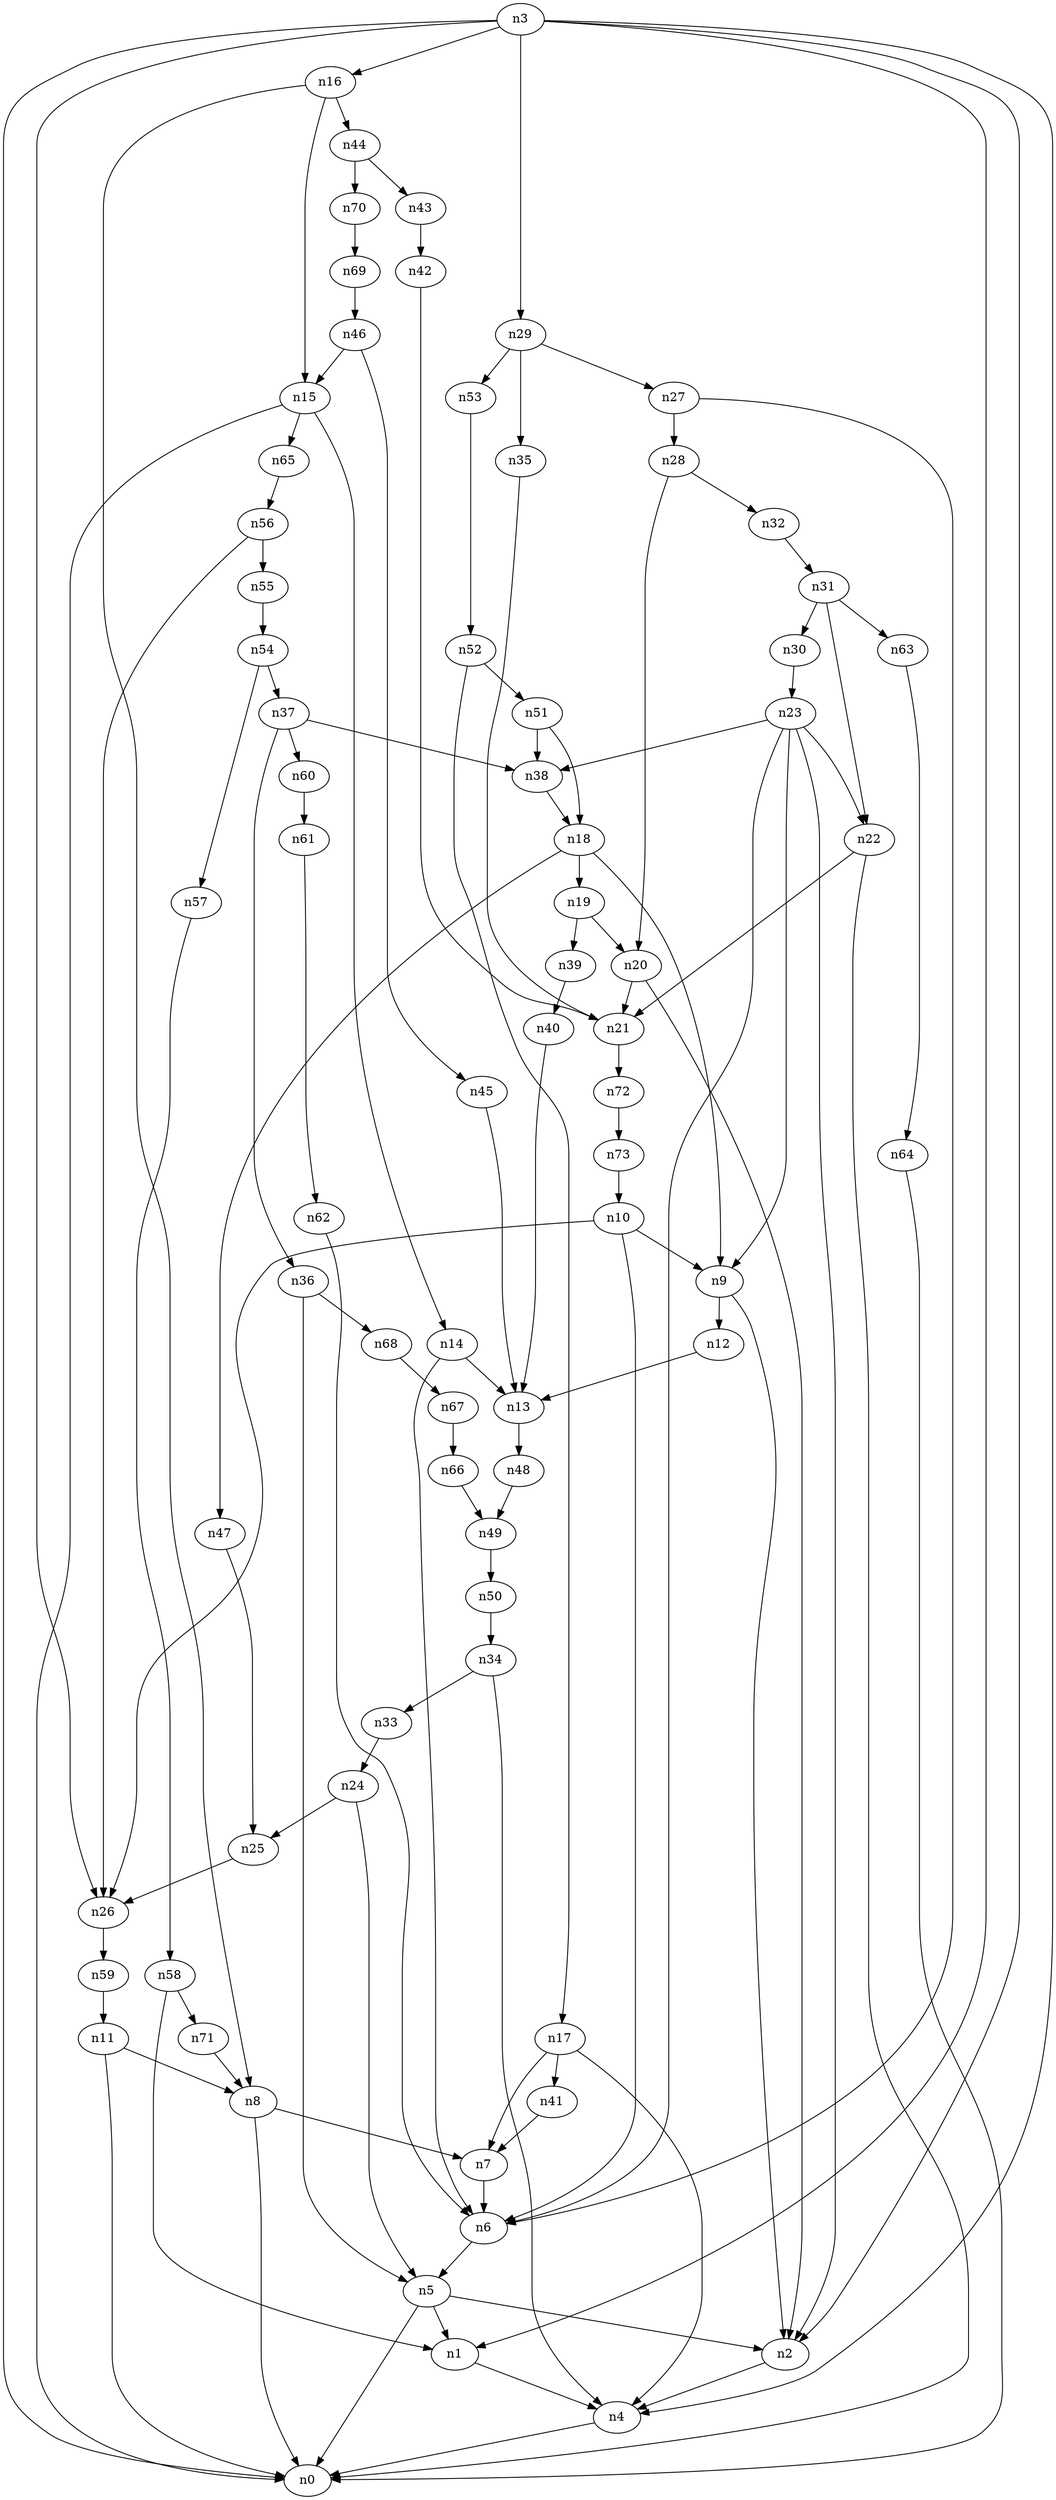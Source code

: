 digraph G {
	n1 -> n4	 [_graphml_id=e4];
	n2 -> n4	 [_graphml_id=e7];
	n3 -> n0	 [_graphml_id=e0];
	n3 -> n1	 [_graphml_id=e3];
	n3 -> n2	 [_graphml_id=e6];
	n3 -> n4	 [_graphml_id=e106];
	n3 -> n16	 [_graphml_id=e27];
	n3 -> n26	 [_graphml_id=e86];
	n3 -> n29	 [_graphml_id=e46];
	n4 -> n0	 [_graphml_id=e1];
	n5 -> n0	 [_graphml_id=e2];
	n5 -> n1	 [_graphml_id=e5];
	n5 -> n2	 [_graphml_id=e8];
	n6 -> n5	 [_graphml_id=e9];
	n7 -> n6	 [_graphml_id=e10];
	n8 -> n0	 [_graphml_id=e12];
	n8 -> n7	 [_graphml_id=e11];
	n9 -> n2	 [_graphml_id=e13];
	n9 -> n12	 [_graphml_id=e18];
	n10 -> n6	 [_graphml_id=e15];
	n10 -> n9	 [_graphml_id=e14];
	n10 -> n26	 [_graphml_id=e41];
	n11 -> n0	 [_graphml_id=e16];
	n11 -> n8	 [_graphml_id=e17];
	n12 -> n13	 [_graphml_id=e19];
	n13 -> n48	 [_graphml_id=e77];
	n14 -> n6	 [_graphml_id=e21];
	n14 -> n13	 [_graphml_id=e20];
	n15 -> n0	 [_graphml_id=e22];
	n15 -> n14	 [_graphml_id=e37];
	n15 -> n65	 [_graphml_id=e105];
	n16 -> n8	 [_graphml_id=e24];
	n16 -> n15	 [_graphml_id=e23];
	n16 -> n44	 [_graphml_id=e70];
	n17 -> n4	 [_graphml_id=e25];
	n17 -> n7	 [_graphml_id=e26];
	n17 -> n41	 [_graphml_id=e64];
	n18 -> n9	 [_graphml_id=e28];
	n18 -> n19	 [_graphml_id=e29];
	n18 -> n47	 [_graphml_id=e74];
	n19 -> n20	 [_graphml_id=e30];
	n19 -> n39	 [_graphml_id=e61];
	n20 -> n2	 [_graphml_id=e31];
	n20 -> n21	 [_graphml_id=e32];
	n21 -> n72	 [_graphml_id=e117];
	n22 -> n0	 [_graphml_id=e34];
	n22 -> n21	 [_graphml_id=e33];
	n23 -> n2	 [_graphml_id=e36];
	n23 -> n6	 [_graphml_id=e47];
	n23 -> n9	 [_graphml_id=e35];
	n23 -> n22	 [_graphml_id=e76];
	n23 -> n38	 [_graphml_id=e116];
	n24 -> n5	 [_graphml_id=e38];
	n24 -> n25	 [_graphml_id=e39];
	n25 -> n26	 [_graphml_id=e40];
	n26 -> n59	 [_graphml_id=e94];
	n27 -> n6	 [_graphml_id=e42];
	n27 -> n28	 [_graphml_id=e43];
	n28 -> n20	 [_graphml_id=e44];
	n28 -> n32	 [_graphml_id=e51];
	n29 -> n27	 [_graphml_id=e45];
	n29 -> n35	 [_graphml_id=e55];
	n29 -> n53	 [_graphml_id=e84];
	n30 -> n23	 [_graphml_id=e48];
	n31 -> n22	 [_graphml_id=e66];
	n31 -> n30	 [_graphml_id=e49];
	n31 -> n63	 [_graphml_id=e101];
	n32 -> n31	 [_graphml_id=e50];
	n33 -> n24	 [_graphml_id=e52];
	n34 -> n4	 [_graphml_id=e54];
	n34 -> n33	 [_graphml_id=e53];
	n35 -> n21	 [_graphml_id=e56];
	n36 -> n5	 [_graphml_id=e57];
	n36 -> n68	 [_graphml_id=e110];
	n37 -> n36	 [_graphml_id=e58];
	n37 -> n38	 [_graphml_id=e59];
	n37 -> n60	 [_graphml_id=e97];
	n38 -> n18	 [_graphml_id=e60];
	n39 -> n40	 [_graphml_id=e62];
	n40 -> n13	 [_graphml_id=e63];
	n41 -> n7	 [_graphml_id=e65];
	n42 -> n21	 [_graphml_id=e67];
	n43 -> n42	 [_graphml_id=e68];
	n44 -> n43	 [_graphml_id=e69];
	n44 -> n70	 [_graphml_id=e113];
	n45 -> n13	 [_graphml_id=e71];
	n46 -> n15	 [_graphml_id=e73];
	n46 -> n45	 [_graphml_id=e72];
	n47 -> n25	 [_graphml_id=e75];
	n48 -> n49	 [_graphml_id=e78];
	n49 -> n50	 [_graphml_id=e79];
	n50 -> n34	 [_graphml_id=e80];
	n51 -> n18	 [_graphml_id=e81];
	n51 -> n38	 [_graphml_id=e96];
	n52 -> n17	 [_graphml_id=e83];
	n52 -> n51	 [_graphml_id=e82];
	n53 -> n52	 [_graphml_id=e85];
	n54 -> n37	 [_graphml_id=e87];
	n54 -> n57	 [_graphml_id=e91];
	n55 -> n54	 [_graphml_id=e88];
	n56 -> n26	 [_graphml_id=e90];
	n56 -> n55	 [_graphml_id=e89];
	n57 -> n58	 [_graphml_id=e92];
	n58 -> n1	 [_graphml_id=e93];
	n58 -> n71	 [_graphml_id=e114];
	n59 -> n11	 [_graphml_id=e95];
	n60 -> n61	 [_graphml_id=e98];
	n61 -> n62	 [_graphml_id=e99];
	n62 -> n6	 [_graphml_id=e100];
	n63 -> n64	 [_graphml_id=e102];
	n64 -> n0	 [_graphml_id=e103];
	n65 -> n56	 [_graphml_id=e104];
	n66 -> n49	 [_graphml_id=e107];
	n67 -> n66	 [_graphml_id=e108];
	n68 -> n67	 [_graphml_id=e109];
	n69 -> n46	 [_graphml_id=e111];
	n70 -> n69	 [_graphml_id=e112];
	n71 -> n8	 [_graphml_id=e115];
	n72 -> n73	 [_graphml_id=e118];
	n73 -> n10	 [_graphml_id=e119];
}
